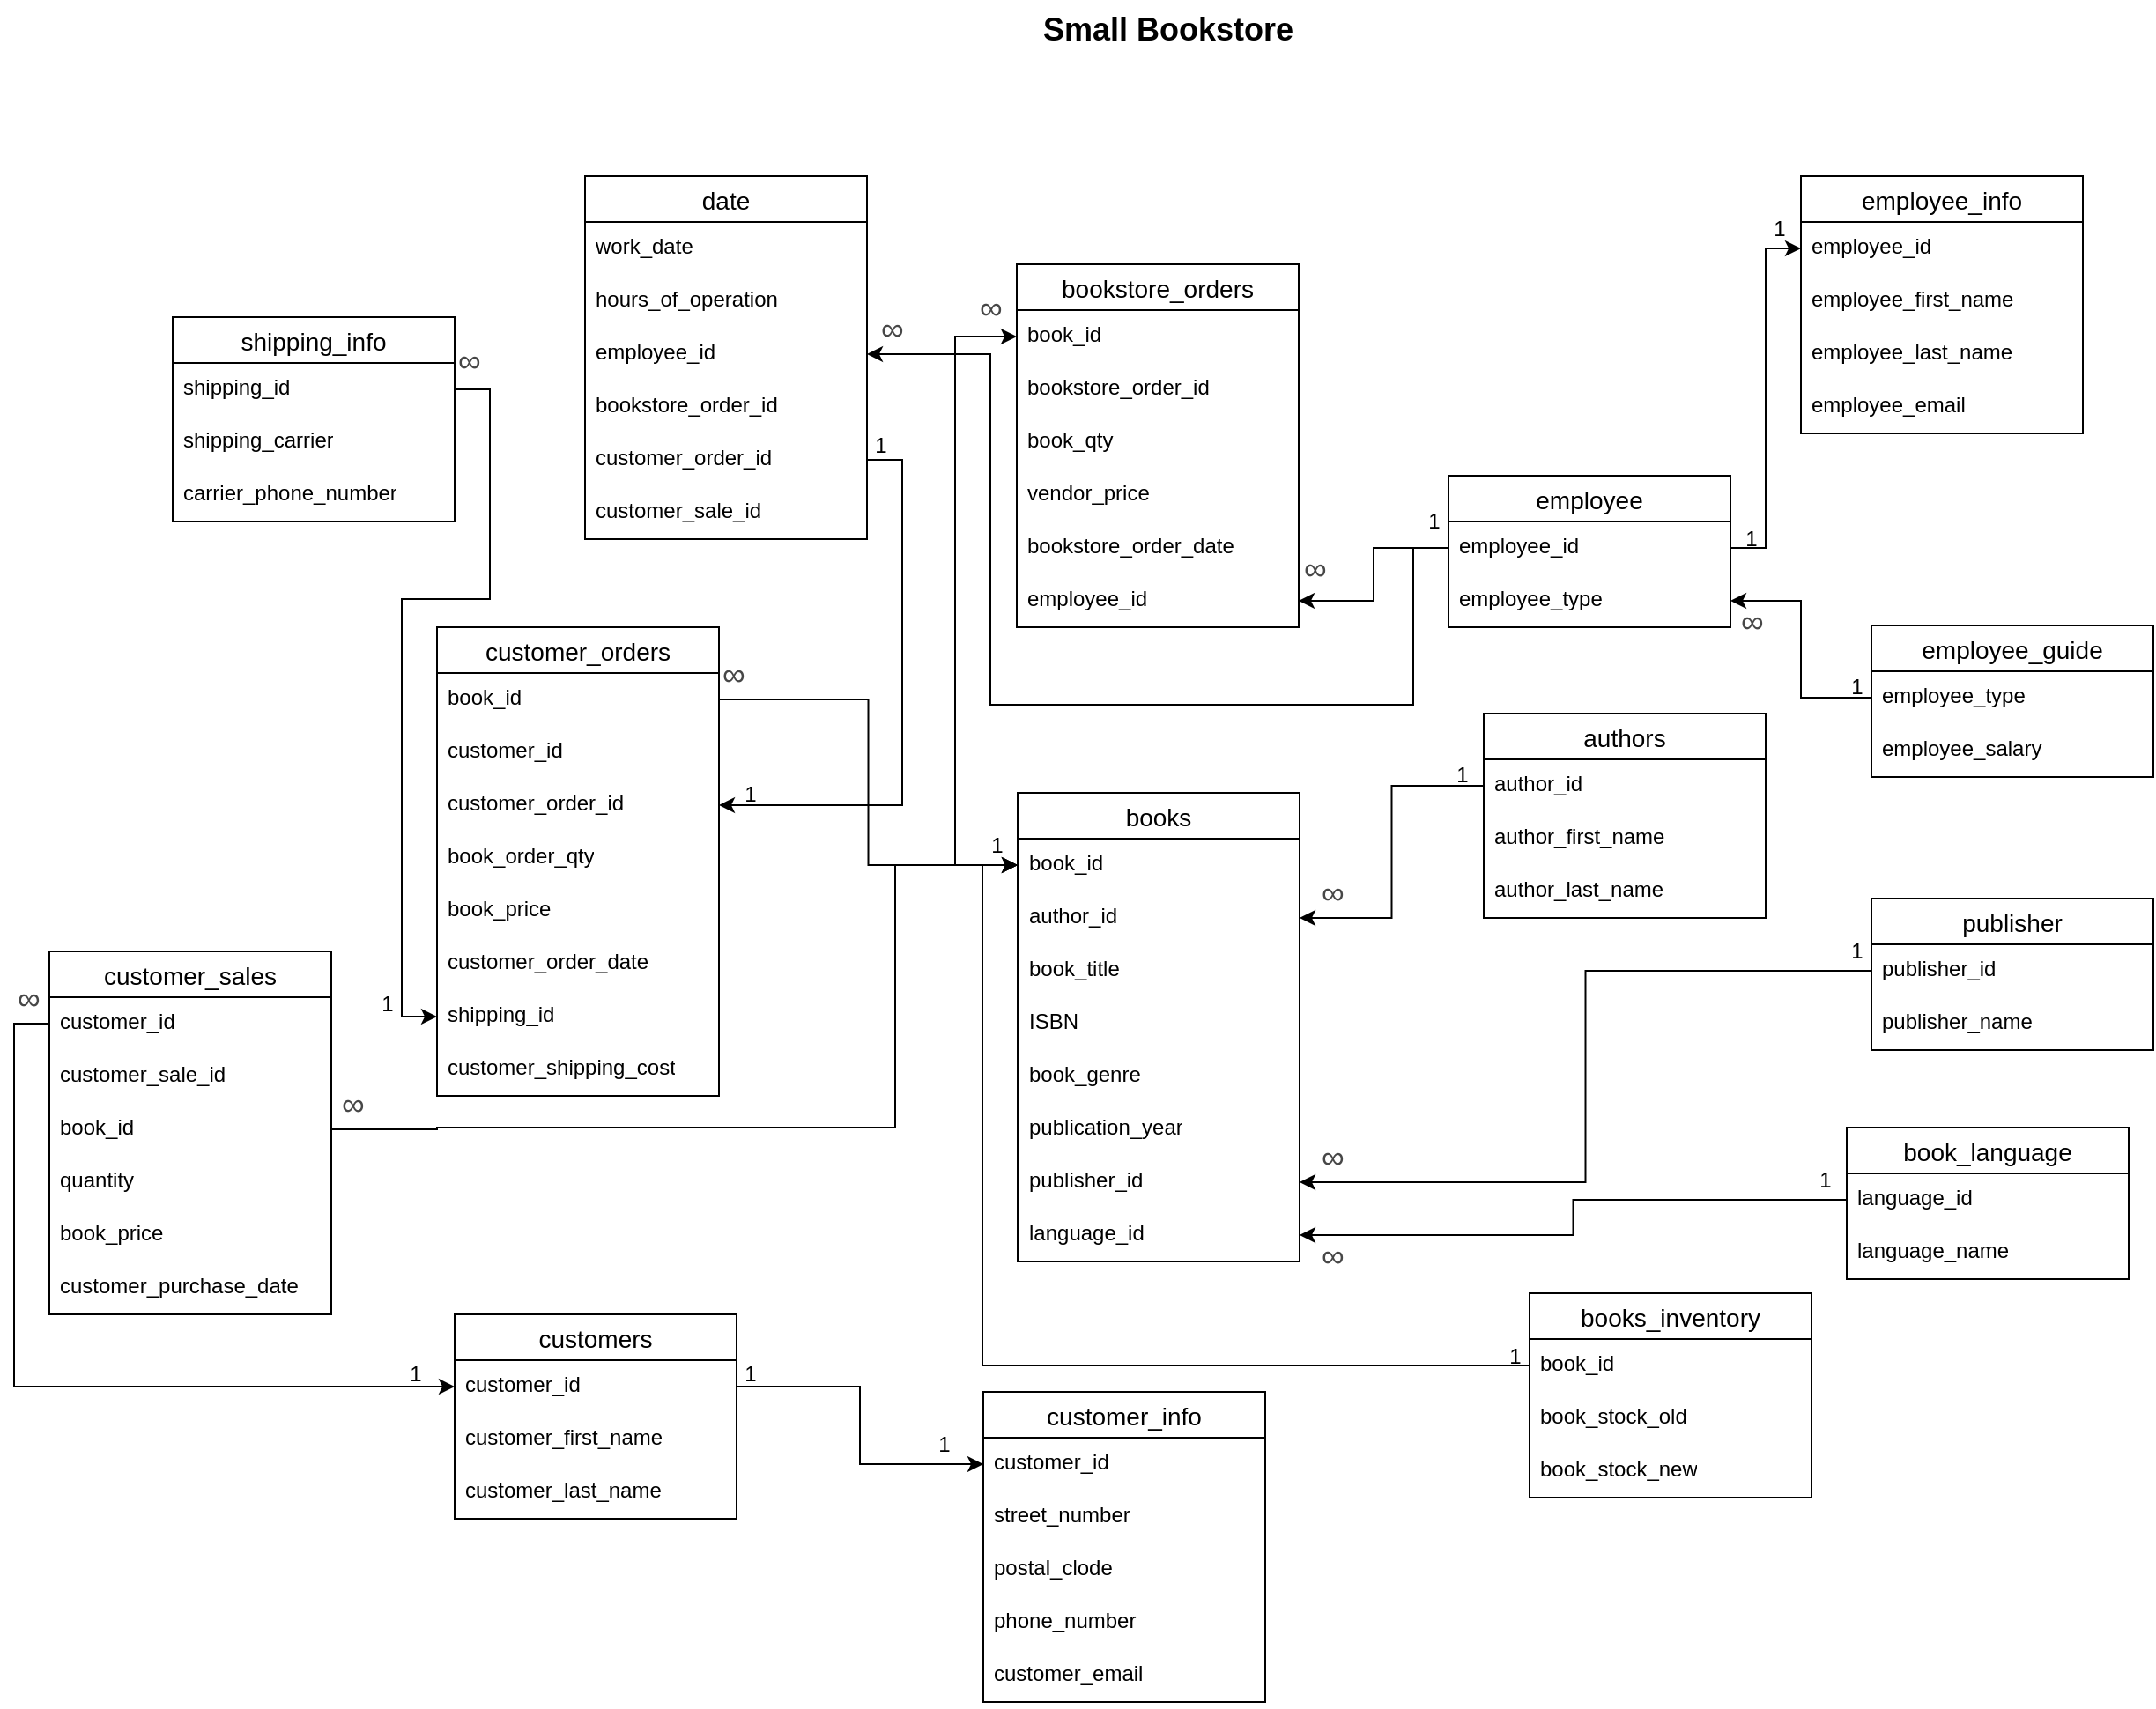 <mxfile version="26.0.10">
  <diagram name="Page-1" id="UBAtt4kWvf9YxvJCT0hl">
    <mxGraphModel dx="2079" dy="497" grid="1" gridSize="10" guides="1" tooltips="1" connect="1" arrows="1" fold="1" page="1" pageScale="1" pageWidth="850" pageHeight="1100" background="#FFFFFF" math="0" shadow="0">
      <root>
        <mxCell id="0" />
        <mxCell id="1" parent="0" />
        <mxCell id="pmau9kAJFuHnKx6MgsGy-5" value="employee" style="swimlane;fontStyle=0;childLayout=stackLayout;horizontal=1;startSize=26;horizontalStack=0;resizeParent=1;resizeParentMax=0;resizeLast=0;collapsible=1;marginBottom=0;align=center;fontSize=14;" parent="1" vertex="1">
          <mxGeometry x="594" y="280" width="160" height="86" as="geometry" />
        </mxCell>
        <mxCell id="pmau9kAJFuHnKx6MgsGy-6" value="employee_id" style="text;strokeColor=none;fillColor=none;spacingLeft=4;spacingRight=4;overflow=hidden;rotatable=0;points=[[0,0.5],[1,0.5]];portConstraint=eastwest;fontSize=12;whiteSpace=wrap;html=1;" parent="pmau9kAJFuHnKx6MgsGy-5" vertex="1">
          <mxGeometry y="26" width="160" height="30" as="geometry" />
        </mxCell>
        <mxCell id="pmau9kAJFuHnKx6MgsGy-34" value="employee_type" style="text;strokeColor=none;fillColor=none;spacingLeft=4;spacingRight=4;overflow=hidden;rotatable=0;points=[[0,0.5],[1,0.5]];portConstraint=eastwest;fontSize=12;whiteSpace=wrap;html=1;" parent="pmau9kAJFuHnKx6MgsGy-5" vertex="1">
          <mxGeometry y="56" width="160" height="30" as="geometry" />
        </mxCell>
        <mxCell id="pmau9kAJFuHnKx6MgsGy-9" value="&lt;font style=&quot;font-size: 18px;&quot;&gt;&lt;b style=&quot;&quot;&gt;Small Bookstore&lt;/b&gt;&lt;/font&gt;" style="text;strokeColor=none;fillColor=none;spacingLeft=4;spacingRight=4;overflow=hidden;rotatable=0;points=[[0,0.5],[1,0.5]];portConstraint=eastwest;fontSize=12;whiteSpace=wrap;html=1;" parent="1" vertex="1">
          <mxGeometry x="358" y="10" width="162" height="30" as="geometry" />
        </mxCell>
        <mxCell id="pmau9kAJFuHnKx6MgsGy-11" value="bookstore_orders" style="swimlane;fontStyle=0;childLayout=stackLayout;horizontal=1;startSize=26;horizontalStack=0;resizeParent=1;resizeParentMax=0;resizeLast=0;collapsible=1;marginBottom=0;align=center;fontSize=14;" parent="1" vertex="1">
          <mxGeometry x="349" y="160" width="160" height="206" as="geometry" />
        </mxCell>
        <mxCell id="pmau9kAJFuHnKx6MgsGy-12" value="book_id" style="text;strokeColor=none;fillColor=none;spacingLeft=4;spacingRight=4;overflow=hidden;rotatable=0;points=[[0,0.5],[1,0.5]];portConstraint=eastwest;fontSize=12;whiteSpace=wrap;html=1;" parent="pmau9kAJFuHnKx6MgsGy-11" vertex="1">
          <mxGeometry y="26" width="160" height="30" as="geometry" />
        </mxCell>
        <mxCell id="pmau9kAJFuHnKx6MgsGy-13" value="bookstore_order_id" style="text;strokeColor=none;fillColor=none;spacingLeft=4;spacingRight=4;overflow=hidden;rotatable=0;points=[[0,0.5],[1,0.5]];portConstraint=eastwest;fontSize=12;whiteSpace=wrap;html=1;" parent="pmau9kAJFuHnKx6MgsGy-11" vertex="1">
          <mxGeometry y="56" width="160" height="30" as="geometry" />
        </mxCell>
        <mxCell id="pmau9kAJFuHnKx6MgsGy-14" value="book_qty" style="text;strokeColor=none;fillColor=none;spacingLeft=4;spacingRight=4;overflow=hidden;rotatable=0;points=[[0,0.5],[1,0.5]];portConstraint=eastwest;fontSize=12;whiteSpace=wrap;html=1;" parent="pmau9kAJFuHnKx6MgsGy-11" vertex="1">
          <mxGeometry y="86" width="160" height="30" as="geometry" />
        </mxCell>
        <mxCell id="pmau9kAJFuHnKx6MgsGy-44" value="vendor_price" style="text;strokeColor=none;fillColor=none;spacingLeft=4;spacingRight=4;overflow=hidden;rotatable=0;points=[[0,0.5],[1,0.5]];portConstraint=eastwest;fontSize=12;whiteSpace=wrap;html=1;" parent="pmau9kAJFuHnKx6MgsGy-11" vertex="1">
          <mxGeometry y="116" width="160" height="30" as="geometry" />
        </mxCell>
        <mxCell id="pmau9kAJFuHnKx6MgsGy-57" value="bookstore_order_date" style="text;strokeColor=none;fillColor=none;spacingLeft=4;spacingRight=4;overflow=hidden;rotatable=0;points=[[0,0.5],[1,0.5]];portConstraint=eastwest;fontSize=12;whiteSpace=wrap;html=1;" parent="pmau9kAJFuHnKx6MgsGy-11" vertex="1">
          <mxGeometry y="146" width="160" height="30" as="geometry" />
        </mxCell>
        <mxCell id="pmau9kAJFuHnKx6MgsGy-100" value="employee_id" style="text;strokeColor=none;fillColor=none;spacingLeft=4;spacingRight=4;overflow=hidden;rotatable=0;points=[[0,0.5],[1,0.5]];portConstraint=eastwest;fontSize=12;whiteSpace=wrap;html=1;" parent="pmau9kAJFuHnKx6MgsGy-11" vertex="1">
          <mxGeometry y="176" width="160" height="30" as="geometry" />
        </mxCell>
        <mxCell id="pmau9kAJFuHnKx6MgsGy-15" value="customer_sales" style="swimlane;fontStyle=0;childLayout=stackLayout;horizontal=1;startSize=26;horizontalStack=0;resizeParent=1;resizeParentMax=0;resizeLast=0;collapsible=1;marginBottom=0;align=center;fontSize=14;" parent="1" vertex="1">
          <mxGeometry x="-200" y="550" width="160" height="206" as="geometry" />
        </mxCell>
        <mxCell id="pmau9kAJFuHnKx6MgsGy-16" value="customer_id" style="text;strokeColor=none;fillColor=none;spacingLeft=4;spacingRight=4;overflow=hidden;rotatable=0;points=[[0,0.5],[1,0.5]];portConstraint=eastwest;fontSize=12;whiteSpace=wrap;html=1;" parent="pmau9kAJFuHnKx6MgsGy-15" vertex="1">
          <mxGeometry y="26" width="160" height="30" as="geometry" />
        </mxCell>
        <mxCell id="pmau9kAJFuHnKx6MgsGy-143" value="customer_sale_id" style="text;strokeColor=none;fillColor=none;spacingLeft=4;spacingRight=4;overflow=hidden;rotatable=0;points=[[0,0.5],[1,0.5]];portConstraint=eastwest;fontSize=12;whiteSpace=wrap;html=1;" parent="pmau9kAJFuHnKx6MgsGy-15" vertex="1">
          <mxGeometry y="56" width="160" height="30" as="geometry" />
        </mxCell>
        <mxCell id="pmau9kAJFuHnKx6MgsGy-17" value="book_id" style="text;strokeColor=none;fillColor=none;spacingLeft=4;spacingRight=4;overflow=hidden;rotatable=0;points=[[0,0.5],[1,0.5]];portConstraint=eastwest;fontSize=12;whiteSpace=wrap;html=1;" parent="pmau9kAJFuHnKx6MgsGy-15" vertex="1">
          <mxGeometry y="86" width="160" height="30" as="geometry" />
        </mxCell>
        <mxCell id="pmau9kAJFuHnKx6MgsGy-18" value="quantity" style="text;strokeColor=none;fillColor=none;spacingLeft=4;spacingRight=4;overflow=hidden;rotatable=0;points=[[0,0.5],[1,0.5]];portConstraint=eastwest;fontSize=12;whiteSpace=wrap;html=1;" parent="pmau9kAJFuHnKx6MgsGy-15" vertex="1">
          <mxGeometry y="116" width="160" height="30" as="geometry" />
        </mxCell>
        <mxCell id="pmau9kAJFuHnKx6MgsGy-55" value="book_price" style="text;strokeColor=none;fillColor=none;spacingLeft=4;spacingRight=4;overflow=hidden;rotatable=0;points=[[0,0.5],[1,0.5]];portConstraint=eastwest;fontSize=12;whiteSpace=wrap;html=1;" parent="pmau9kAJFuHnKx6MgsGy-15" vertex="1">
          <mxGeometry y="146" width="160" height="30" as="geometry" />
        </mxCell>
        <mxCell id="pmau9kAJFuHnKx6MgsGy-56" value="customer_purchase_date" style="text;strokeColor=none;fillColor=none;spacingLeft=4;spacingRight=4;overflow=hidden;rotatable=0;points=[[0,0.5],[1,0.5]];portConstraint=eastwest;fontSize=12;whiteSpace=wrap;html=1;" parent="pmau9kAJFuHnKx6MgsGy-15" vertex="1">
          <mxGeometry y="176" width="160" height="30" as="geometry" />
        </mxCell>
        <mxCell id="pmau9kAJFuHnKx6MgsGy-19" value="books_inventory" style="swimlane;fontStyle=0;childLayout=stackLayout;horizontal=1;startSize=26;horizontalStack=0;resizeParent=1;resizeParentMax=0;resizeLast=0;collapsible=1;marginBottom=0;align=center;fontSize=14;" parent="1" vertex="1">
          <mxGeometry x="640" y="744" width="160" height="116" as="geometry" />
        </mxCell>
        <mxCell id="pmau9kAJFuHnKx6MgsGy-20" value="book_id" style="text;strokeColor=none;fillColor=none;spacingLeft=4;spacingRight=4;overflow=hidden;rotatable=0;points=[[0,0.5],[1,0.5]];portConstraint=eastwest;fontSize=12;whiteSpace=wrap;html=1;" parent="pmau9kAJFuHnKx6MgsGy-19" vertex="1">
          <mxGeometry y="26" width="160" height="30" as="geometry" />
        </mxCell>
        <mxCell id="pmau9kAJFuHnKx6MgsGy-42" value="book_stock_old" style="text;strokeColor=none;fillColor=none;spacingLeft=4;spacingRight=4;overflow=hidden;rotatable=0;points=[[0,0.5],[1,0.5]];portConstraint=eastwest;fontSize=12;whiteSpace=wrap;html=1;" parent="pmau9kAJFuHnKx6MgsGy-19" vertex="1">
          <mxGeometry y="56" width="160" height="30" as="geometry" />
        </mxCell>
        <mxCell id="pmau9kAJFuHnKx6MgsGy-68" value="book_stock_new" style="text;strokeColor=none;fillColor=none;spacingLeft=4;spacingRight=4;overflow=hidden;rotatable=0;points=[[0,0.5],[1,0.5]];portConstraint=eastwest;fontSize=12;whiteSpace=wrap;html=1;" parent="pmau9kAJFuHnKx6MgsGy-19" vertex="1">
          <mxGeometry y="86" width="160" height="30" as="geometry" />
        </mxCell>
        <mxCell id="pmau9kAJFuHnKx6MgsGy-23" value="customers" style="swimlane;fontStyle=0;childLayout=stackLayout;horizontal=1;startSize=26;horizontalStack=0;resizeParent=1;resizeParentMax=0;resizeLast=0;collapsible=1;marginBottom=0;align=center;fontSize=14;" parent="1" vertex="1">
          <mxGeometry x="30" y="756" width="160" height="116" as="geometry" />
        </mxCell>
        <mxCell id="pmau9kAJFuHnKx6MgsGy-24" value="customer_id" style="text;strokeColor=none;fillColor=none;spacingLeft=4;spacingRight=4;overflow=hidden;rotatable=0;points=[[0,0.5],[1,0.5]];portConstraint=eastwest;fontSize=12;whiteSpace=wrap;html=1;" parent="pmau9kAJFuHnKx6MgsGy-23" vertex="1">
          <mxGeometry y="26" width="160" height="30" as="geometry" />
        </mxCell>
        <mxCell id="pmau9kAJFuHnKx6MgsGy-25" value="customer_first_name" style="text;strokeColor=none;fillColor=none;spacingLeft=4;spacingRight=4;overflow=hidden;rotatable=0;points=[[0,0.5],[1,0.5]];portConstraint=eastwest;fontSize=12;whiteSpace=wrap;html=1;" parent="pmau9kAJFuHnKx6MgsGy-23" vertex="1">
          <mxGeometry y="56" width="160" height="30" as="geometry" />
        </mxCell>
        <mxCell id="pmau9kAJFuHnKx6MgsGy-26" value="customer_last_name" style="text;strokeColor=none;fillColor=none;spacingLeft=4;spacingRight=4;overflow=hidden;rotatable=0;points=[[0,0.5],[1,0.5]];portConstraint=eastwest;fontSize=12;whiteSpace=wrap;html=1;" parent="pmau9kAJFuHnKx6MgsGy-23" vertex="1">
          <mxGeometry y="86" width="160" height="30" as="geometry" />
        </mxCell>
        <mxCell id="pmau9kAJFuHnKx6MgsGy-27" value="date" style="swimlane;fontStyle=0;childLayout=stackLayout;horizontal=1;startSize=26;horizontalStack=0;resizeParent=1;resizeParentMax=0;resizeLast=0;collapsible=1;marginBottom=0;align=center;fontSize=14;" parent="1" vertex="1">
          <mxGeometry x="104" y="110" width="160" height="206" as="geometry" />
        </mxCell>
        <mxCell id="pmau9kAJFuHnKx6MgsGy-28" value="work_date" style="text;strokeColor=none;fillColor=none;spacingLeft=4;spacingRight=4;overflow=hidden;rotatable=0;points=[[0,0.5],[1,0.5]];portConstraint=eastwest;fontSize=12;whiteSpace=wrap;html=1;" parent="pmau9kAJFuHnKx6MgsGy-27" vertex="1">
          <mxGeometry y="26" width="160" height="30" as="geometry" />
        </mxCell>
        <mxCell id="pmau9kAJFuHnKx6MgsGy-29" value="hours_of_operation" style="text;strokeColor=none;fillColor=none;spacingLeft=4;spacingRight=4;overflow=hidden;rotatable=0;points=[[0,0.5],[1,0.5]];portConstraint=eastwest;fontSize=12;whiteSpace=wrap;html=1;" parent="pmau9kAJFuHnKx6MgsGy-27" vertex="1">
          <mxGeometry y="56" width="160" height="30" as="geometry" />
        </mxCell>
        <mxCell id="pmau9kAJFuHnKx6MgsGy-30" value="employee_id" style="text;strokeColor=none;fillColor=none;spacingLeft=4;spacingRight=4;overflow=hidden;rotatable=0;points=[[0,0.5],[1,0.5]];portConstraint=eastwest;fontSize=12;whiteSpace=wrap;html=1;" parent="pmau9kAJFuHnKx6MgsGy-27" vertex="1">
          <mxGeometry y="86" width="160" height="30" as="geometry" />
        </mxCell>
        <mxCell id="pmau9kAJFuHnKx6MgsGy-140" value="bookstore_order_id" style="text;strokeColor=none;fillColor=none;spacingLeft=4;spacingRight=4;overflow=hidden;rotatable=0;points=[[0,0.5],[1,0.5]];portConstraint=eastwest;fontSize=12;whiteSpace=wrap;html=1;" parent="pmau9kAJFuHnKx6MgsGy-27" vertex="1">
          <mxGeometry y="116" width="160" height="30" as="geometry" />
        </mxCell>
        <mxCell id="pmau9kAJFuHnKx6MgsGy-141" value="customer_order_id" style="text;strokeColor=none;fillColor=none;spacingLeft=4;spacingRight=4;overflow=hidden;rotatable=0;points=[[0,0.5],[1,0.5]];portConstraint=eastwest;fontSize=12;whiteSpace=wrap;html=1;" parent="pmau9kAJFuHnKx6MgsGy-27" vertex="1">
          <mxGeometry y="146" width="160" height="30" as="geometry" />
        </mxCell>
        <mxCell id="pmau9kAJFuHnKx6MgsGy-144" value="customer_sale_id" style="text;strokeColor=none;fillColor=none;spacingLeft=4;spacingRight=4;overflow=hidden;rotatable=0;points=[[0,0.5],[1,0.5]];portConstraint=eastwest;fontSize=12;whiteSpace=wrap;html=1;" parent="pmau9kAJFuHnKx6MgsGy-27" vertex="1">
          <mxGeometry y="176" width="160" height="30" as="geometry" />
        </mxCell>
        <mxCell id="pmau9kAJFuHnKx6MgsGy-45" value="customer_orders" style="swimlane;fontStyle=0;childLayout=stackLayout;horizontal=1;startSize=26;horizontalStack=0;resizeParent=1;resizeParentMax=0;resizeLast=0;collapsible=1;marginBottom=0;align=center;fontSize=14;" parent="1" vertex="1">
          <mxGeometry x="20" y="366" width="160" height="266" as="geometry" />
        </mxCell>
        <mxCell id="pmau9kAJFuHnKx6MgsGy-46" value="book_id" style="text;strokeColor=none;fillColor=none;spacingLeft=4;spacingRight=4;overflow=hidden;rotatable=0;points=[[0,0.5],[1,0.5]];portConstraint=eastwest;fontSize=12;whiteSpace=wrap;html=1;" parent="pmau9kAJFuHnKx6MgsGy-45" vertex="1">
          <mxGeometry y="26" width="160" height="30" as="geometry" />
        </mxCell>
        <mxCell id="pmau9kAJFuHnKx6MgsGy-132" value="customer&lt;span style=&quot;background-color: transparent; color: light-dark(rgb(0, 0, 0), rgb(255, 255, 255));&quot;&gt;_id&lt;/span&gt;" style="text;strokeColor=none;fillColor=none;spacingLeft=4;spacingRight=4;overflow=hidden;rotatable=0;points=[[0,0.5],[1,0.5]];portConstraint=eastwest;fontSize=12;whiteSpace=wrap;html=1;" parent="pmau9kAJFuHnKx6MgsGy-45" vertex="1">
          <mxGeometry y="56" width="160" height="30" as="geometry" />
        </mxCell>
        <mxCell id="pmau9kAJFuHnKx6MgsGy-47" value="customer_order_id" style="text;strokeColor=none;fillColor=none;spacingLeft=4;spacingRight=4;overflow=hidden;rotatable=0;points=[[0,0.5],[1,0.5]];portConstraint=eastwest;fontSize=12;whiteSpace=wrap;html=1;" parent="pmau9kAJFuHnKx6MgsGy-45" vertex="1">
          <mxGeometry y="86" width="160" height="30" as="geometry" />
        </mxCell>
        <mxCell id="pmau9kAJFuHnKx6MgsGy-48" value="book_order_qty" style="text;strokeColor=none;fillColor=none;spacingLeft=4;spacingRight=4;overflow=hidden;rotatable=0;points=[[0,0.5],[1,0.5]];portConstraint=eastwest;fontSize=12;whiteSpace=wrap;html=1;" parent="pmau9kAJFuHnKx6MgsGy-45" vertex="1">
          <mxGeometry y="116" width="160" height="30" as="geometry" />
        </mxCell>
        <mxCell id="pmau9kAJFuHnKx6MgsGy-49" value="book_price" style="text;strokeColor=none;fillColor=none;spacingLeft=4;spacingRight=4;overflow=hidden;rotatable=0;points=[[0,0.5],[1,0.5]];portConstraint=eastwest;fontSize=12;whiteSpace=wrap;html=1;" parent="pmau9kAJFuHnKx6MgsGy-45" vertex="1">
          <mxGeometry y="146" width="160" height="30" as="geometry" />
        </mxCell>
        <mxCell id="pmau9kAJFuHnKx6MgsGy-59" value="customer_order_date" style="text;strokeColor=none;fillColor=none;spacingLeft=4;spacingRight=4;overflow=hidden;rotatable=0;points=[[0,0.5],[1,0.5]];portConstraint=eastwest;fontSize=12;whiteSpace=wrap;html=1;" parent="pmau9kAJFuHnKx6MgsGy-45" vertex="1">
          <mxGeometry y="176" width="160" height="30" as="geometry" />
        </mxCell>
        <mxCell id="pmau9kAJFuHnKx6MgsGy-118" value="shipping_id" style="text;strokeColor=none;fillColor=none;spacingLeft=4;spacingRight=4;overflow=hidden;rotatable=0;points=[[0,0.5],[1,0.5]];portConstraint=eastwest;fontSize=12;whiteSpace=wrap;html=1;" parent="pmau9kAJFuHnKx6MgsGy-45" vertex="1">
          <mxGeometry y="206" width="160" height="30" as="geometry" />
        </mxCell>
        <mxCell id="pmau9kAJFuHnKx6MgsGy-126" value="customer_shipping_cost" style="text;strokeColor=none;fillColor=none;spacingLeft=4;spacingRight=4;overflow=hidden;rotatable=0;points=[[0,0.5],[1,0.5]];portConstraint=eastwest;fontSize=12;whiteSpace=wrap;html=1;" parent="pmau9kAJFuHnKx6MgsGy-45" vertex="1">
          <mxGeometry y="236" width="160" height="30" as="geometry" />
        </mxCell>
        <mxCell id="pmau9kAJFuHnKx6MgsGy-60" value="books" style="swimlane;fontStyle=0;childLayout=stackLayout;horizontal=1;startSize=26;horizontalStack=0;resizeParent=1;resizeParentMax=0;resizeLast=0;collapsible=1;marginBottom=0;align=center;fontSize=14;" parent="1" vertex="1">
          <mxGeometry x="349.5" y="460" width="160" height="266" as="geometry" />
        </mxCell>
        <mxCell id="pmau9kAJFuHnKx6MgsGy-61" value="book_id" style="text;strokeColor=none;fillColor=none;spacingLeft=4;spacingRight=4;overflow=hidden;rotatable=0;points=[[0,0.5],[1,0.5]];portConstraint=eastwest;fontSize=12;whiteSpace=wrap;html=1;" parent="pmau9kAJFuHnKx6MgsGy-60" vertex="1">
          <mxGeometry y="26" width="160" height="30" as="geometry" />
        </mxCell>
        <mxCell id="pmau9kAJFuHnKx6MgsGy-69" value="author_id" style="text;strokeColor=none;fillColor=none;spacingLeft=4;spacingRight=4;overflow=hidden;rotatable=0;points=[[0,0.5],[1,0.5]];portConstraint=eastwest;fontSize=12;whiteSpace=wrap;html=1;" parent="pmau9kAJFuHnKx6MgsGy-60" vertex="1">
          <mxGeometry y="56" width="160" height="30" as="geometry" />
        </mxCell>
        <mxCell id="pmau9kAJFuHnKx6MgsGy-62" value="book_title" style="text;strokeColor=none;fillColor=none;spacingLeft=4;spacingRight=4;overflow=hidden;rotatable=0;points=[[0,0.5],[1,0.5]];portConstraint=eastwest;fontSize=12;whiteSpace=wrap;html=1;" parent="pmau9kAJFuHnKx6MgsGy-60" vertex="1">
          <mxGeometry y="86" width="160" height="30" as="geometry" />
        </mxCell>
        <mxCell id="pmau9kAJFuHnKx6MgsGy-65" value="ISBN" style="text;strokeColor=none;fillColor=none;spacingLeft=4;spacingRight=4;overflow=hidden;rotatable=0;points=[[0,0.5],[1,0.5]];portConstraint=eastwest;fontSize=12;whiteSpace=wrap;html=1;" parent="pmau9kAJFuHnKx6MgsGy-60" vertex="1">
          <mxGeometry y="116" width="160" height="30" as="geometry" />
        </mxCell>
        <mxCell id="pmau9kAJFuHnKx6MgsGy-66" value="book_genre" style="text;strokeColor=none;fillColor=none;spacingLeft=4;spacingRight=4;overflow=hidden;rotatable=0;points=[[0,0.5],[1,0.5]];portConstraint=eastwest;fontSize=12;whiteSpace=wrap;html=1;" parent="pmau9kAJFuHnKx6MgsGy-60" vertex="1">
          <mxGeometry y="146" width="160" height="30" as="geometry" />
        </mxCell>
        <mxCell id="pmau9kAJFuHnKx6MgsGy-67" value="publication_year" style="text;strokeColor=none;fillColor=none;spacingLeft=4;spacingRight=4;overflow=hidden;rotatable=0;points=[[0,0.5],[1,0.5]];portConstraint=eastwest;fontSize=12;whiteSpace=wrap;html=1;" parent="pmau9kAJFuHnKx6MgsGy-60" vertex="1">
          <mxGeometry y="176" width="160" height="30" as="geometry" />
        </mxCell>
        <mxCell id="pmau9kAJFuHnKx6MgsGy-77" value="publisher_id" style="text;strokeColor=none;fillColor=none;spacingLeft=4;spacingRight=4;overflow=hidden;rotatable=0;points=[[0,0.5],[1,0.5]];portConstraint=eastwest;fontSize=12;whiteSpace=wrap;html=1;" parent="pmau9kAJFuHnKx6MgsGy-60" vertex="1">
          <mxGeometry y="206" width="160" height="30" as="geometry" />
        </mxCell>
        <mxCell id="pmau9kAJFuHnKx6MgsGy-87" value="language_id" style="text;strokeColor=none;fillColor=none;spacingLeft=4;spacingRight=4;overflow=hidden;rotatable=0;points=[[0,0.5],[1,0.5]];portConstraint=eastwest;fontSize=12;whiteSpace=wrap;html=1;" parent="pmau9kAJFuHnKx6MgsGy-60" vertex="1">
          <mxGeometry y="236" width="160" height="30" as="geometry" />
        </mxCell>
        <mxCell id="pmau9kAJFuHnKx6MgsGy-78" value="publisher" style="swimlane;fontStyle=0;childLayout=stackLayout;horizontal=1;startSize=26;horizontalStack=0;resizeParent=1;resizeParentMax=0;resizeLast=0;collapsible=1;marginBottom=0;align=center;fontSize=14;" parent="1" vertex="1">
          <mxGeometry x="834" y="520" width="160" height="86" as="geometry" />
        </mxCell>
        <mxCell id="pmau9kAJFuHnKx6MgsGy-79" value="publisher_id" style="text;strokeColor=none;fillColor=none;spacingLeft=4;spacingRight=4;overflow=hidden;rotatable=0;points=[[0,0.5],[1,0.5]];portConstraint=eastwest;fontSize=12;whiteSpace=wrap;html=1;" parent="pmau9kAJFuHnKx6MgsGy-78" vertex="1">
          <mxGeometry y="26" width="160" height="30" as="geometry" />
        </mxCell>
        <mxCell id="pmau9kAJFuHnKx6MgsGy-80" value="publisher_name" style="text;strokeColor=none;fillColor=none;spacingLeft=4;spacingRight=4;overflow=hidden;rotatable=0;points=[[0,0.5],[1,0.5]];portConstraint=eastwest;fontSize=12;whiteSpace=wrap;html=1;" parent="pmau9kAJFuHnKx6MgsGy-78" vertex="1">
          <mxGeometry y="56" width="160" height="30" as="geometry" />
        </mxCell>
        <mxCell id="pmau9kAJFuHnKx6MgsGy-82" value="authors" style="swimlane;fontStyle=0;childLayout=stackLayout;horizontal=1;startSize=26;horizontalStack=0;resizeParent=1;resizeParentMax=0;resizeLast=0;collapsible=1;marginBottom=0;align=center;fontSize=14;" parent="1" vertex="1">
          <mxGeometry x="614" y="415" width="160" height="116" as="geometry" />
        </mxCell>
        <mxCell id="pmau9kAJFuHnKx6MgsGy-84" value="author_id" style="text;strokeColor=none;fillColor=none;spacingLeft=4;spacingRight=4;overflow=hidden;rotatable=0;points=[[0,0.5],[1,0.5]];portConstraint=eastwest;fontSize=12;whiteSpace=wrap;html=1;" parent="pmau9kAJFuHnKx6MgsGy-82" vertex="1">
          <mxGeometry y="26" width="160" height="30" as="geometry" />
        </mxCell>
        <mxCell id="pmau9kAJFuHnKx6MgsGy-85" value="author_first_name" style="text;strokeColor=none;fillColor=none;spacingLeft=4;spacingRight=4;overflow=hidden;rotatable=0;points=[[0,0.5],[1,0.5]];portConstraint=eastwest;fontSize=12;whiteSpace=wrap;html=1;" parent="pmau9kAJFuHnKx6MgsGy-82" vertex="1">
          <mxGeometry y="56" width="160" height="30" as="geometry" />
        </mxCell>
        <mxCell id="pmau9kAJFuHnKx6MgsGy-86" value="author_last_name" style="text;strokeColor=none;fillColor=none;spacingLeft=4;spacingRight=4;overflow=hidden;rotatable=0;points=[[0,0.5],[1,0.5]];portConstraint=eastwest;fontSize=12;whiteSpace=wrap;html=1;" parent="pmau9kAJFuHnKx6MgsGy-82" vertex="1">
          <mxGeometry y="86" width="160" height="30" as="geometry" />
        </mxCell>
        <mxCell id="pmau9kAJFuHnKx6MgsGy-88" value="book_language" style="swimlane;fontStyle=0;childLayout=stackLayout;horizontal=1;startSize=26;horizontalStack=0;resizeParent=1;resizeParentMax=0;resizeLast=0;collapsible=1;marginBottom=0;align=center;fontSize=14;" parent="1" vertex="1">
          <mxGeometry x="820" y="650" width="160" height="86" as="geometry" />
        </mxCell>
        <mxCell id="pmau9kAJFuHnKx6MgsGy-89" value="language_id" style="text;strokeColor=none;fillColor=none;spacingLeft=4;spacingRight=4;overflow=hidden;rotatable=0;points=[[0,0.5],[1,0.5]];portConstraint=eastwest;fontSize=12;whiteSpace=wrap;html=1;" parent="pmau9kAJFuHnKx6MgsGy-88" vertex="1">
          <mxGeometry y="26" width="160" height="30" as="geometry" />
        </mxCell>
        <mxCell id="pmau9kAJFuHnKx6MgsGy-90" value="language_name" style="text;strokeColor=none;fillColor=none;spacingLeft=4;spacingRight=4;overflow=hidden;rotatable=0;points=[[0,0.5],[1,0.5]];portConstraint=eastwest;fontSize=12;whiteSpace=wrap;html=1;" parent="pmau9kAJFuHnKx6MgsGy-88" vertex="1">
          <mxGeometry y="56" width="160" height="30" as="geometry" />
        </mxCell>
        <mxCell id="pmau9kAJFuHnKx6MgsGy-92" value="employee_info" style="swimlane;fontStyle=0;childLayout=stackLayout;horizontal=1;startSize=26;horizontalStack=0;resizeParent=1;resizeParentMax=0;resizeLast=0;collapsible=1;marginBottom=0;align=center;fontSize=14;" parent="1" vertex="1">
          <mxGeometry x="794" y="110" width="160" height="146" as="geometry" />
        </mxCell>
        <mxCell id="pmau9kAJFuHnKx6MgsGy-93" value="employee_id" style="text;strokeColor=none;fillColor=none;spacingLeft=4;spacingRight=4;overflow=hidden;rotatable=0;points=[[0,0.5],[1,0.5]];portConstraint=eastwest;fontSize=12;whiteSpace=wrap;html=1;" parent="pmau9kAJFuHnKx6MgsGy-92" vertex="1">
          <mxGeometry y="26" width="160" height="30" as="geometry" />
        </mxCell>
        <mxCell id="pmau9kAJFuHnKx6MgsGy-94" value="employee_first_name" style="text;strokeColor=none;fillColor=none;spacingLeft=4;spacingRight=4;overflow=hidden;rotatable=0;points=[[0,0.5],[1,0.5]];portConstraint=eastwest;fontSize=12;whiteSpace=wrap;html=1;" parent="pmau9kAJFuHnKx6MgsGy-92" vertex="1">
          <mxGeometry y="56" width="160" height="30" as="geometry" />
        </mxCell>
        <mxCell id="pmau9kAJFuHnKx6MgsGy-95" value="employee_last_name" style="text;strokeColor=none;fillColor=none;spacingLeft=4;spacingRight=4;overflow=hidden;rotatable=0;points=[[0,0.5],[1,0.5]];portConstraint=eastwest;fontSize=12;whiteSpace=wrap;html=1;" parent="pmau9kAJFuHnKx6MgsGy-92" vertex="1">
          <mxGeometry y="86" width="160" height="30" as="geometry" />
        </mxCell>
        <mxCell id="pmau9kAJFuHnKx6MgsGy-96" value="employee_email" style="text;strokeColor=none;fillColor=none;spacingLeft=4;spacingRight=4;overflow=hidden;rotatable=0;points=[[0,0.5],[1,0.5]];portConstraint=eastwest;fontSize=12;whiteSpace=wrap;html=1;" parent="pmau9kAJFuHnKx6MgsGy-92" vertex="1">
          <mxGeometry y="116" width="160" height="30" as="geometry" />
        </mxCell>
        <mxCell id="pmau9kAJFuHnKx6MgsGy-101" style="edgeStyle=orthogonalEdgeStyle;rounded=0;orthogonalLoop=1;jettySize=auto;html=1;exitX=0;exitY=0.5;exitDx=0;exitDy=0;entryX=1;entryY=0.5;entryDx=0;entryDy=0;" parent="1" source="pmau9kAJFuHnKx6MgsGy-6" target="pmau9kAJFuHnKx6MgsGy-100" edge="1">
          <mxGeometry relative="1" as="geometry" />
        </mxCell>
        <mxCell id="pmau9kAJFuHnKx6MgsGy-102" style="edgeStyle=orthogonalEdgeStyle;rounded=0;orthogonalLoop=1;jettySize=auto;html=1;exitX=0;exitY=0.5;exitDx=0;exitDy=0;entryX=0;entryY=0.5;entryDx=0;entryDy=0;" parent="1" source="pmau9kAJFuHnKx6MgsGy-61" target="pmau9kAJFuHnKx6MgsGy-12" edge="1">
          <mxGeometry relative="1" as="geometry">
            <Array as="points">
              <mxPoint x="314" y="501" />
              <mxPoint x="314" y="201" />
            </Array>
          </mxGeometry>
        </mxCell>
        <mxCell id="pmau9kAJFuHnKx6MgsGy-103" style="edgeStyle=orthogonalEdgeStyle;rounded=0;orthogonalLoop=1;jettySize=auto;html=1;exitX=0;exitY=0.5;exitDx=0;exitDy=0;entryX=1;entryY=0.5;entryDx=0;entryDy=0;" parent="1" source="pmau9kAJFuHnKx6MgsGy-84" target="pmau9kAJFuHnKx6MgsGy-69" edge="1">
          <mxGeometry relative="1" as="geometry" />
        </mxCell>
        <mxCell id="pmau9kAJFuHnKx6MgsGy-104" style="edgeStyle=orthogonalEdgeStyle;rounded=0;orthogonalLoop=1;jettySize=auto;html=1;exitX=0;exitY=0.5;exitDx=0;exitDy=0;entryX=1;entryY=0.5;entryDx=0;entryDy=0;" parent="1" source="pmau9kAJFuHnKx6MgsGy-79" target="pmau9kAJFuHnKx6MgsGy-77" edge="1">
          <mxGeometry relative="1" as="geometry" />
        </mxCell>
        <mxCell id="pmau9kAJFuHnKx6MgsGy-105" style="edgeStyle=orthogonalEdgeStyle;rounded=0;orthogonalLoop=1;jettySize=auto;html=1;exitX=0;exitY=0.5;exitDx=0;exitDy=0;entryX=1;entryY=0.5;entryDx=0;entryDy=0;" parent="1" source="pmau9kAJFuHnKx6MgsGy-89" target="pmau9kAJFuHnKx6MgsGy-87" edge="1">
          <mxGeometry relative="1" as="geometry" />
        </mxCell>
        <mxCell id="pmau9kAJFuHnKx6MgsGy-106" style="edgeStyle=orthogonalEdgeStyle;rounded=0;orthogonalLoop=1;jettySize=auto;html=1;exitX=0;exitY=0.5;exitDx=0;exitDy=0;entryX=0;entryY=0.5;entryDx=0;entryDy=0;" parent="1" source="pmau9kAJFuHnKx6MgsGy-20" target="pmau9kAJFuHnKx6MgsGy-61" edge="1">
          <mxGeometry relative="1" as="geometry" />
        </mxCell>
        <mxCell id="pmau9kAJFuHnKx6MgsGy-107" style="edgeStyle=orthogonalEdgeStyle;rounded=0;orthogonalLoop=1;jettySize=auto;html=1;exitX=1;exitY=0.5;exitDx=0;exitDy=0;entryX=0;entryY=0.5;entryDx=0;entryDy=0;" parent="1" source="pmau9kAJFuHnKx6MgsGy-17" target="pmau9kAJFuHnKx6MgsGy-61" edge="1">
          <mxGeometry relative="1" as="geometry">
            <Array as="points">
              <mxPoint x="20" y="651" />
              <mxPoint x="280" y="650" />
              <mxPoint x="280" y="501" />
            </Array>
          </mxGeometry>
        </mxCell>
        <mxCell id="pmau9kAJFuHnKx6MgsGy-108" style="edgeStyle=orthogonalEdgeStyle;rounded=0;orthogonalLoop=1;jettySize=auto;html=1;exitX=0;exitY=0.5;exitDx=0;exitDy=0;entryX=0;entryY=0.5;entryDx=0;entryDy=0;" parent="1" source="pmau9kAJFuHnKx6MgsGy-16" target="pmau9kAJFuHnKx6MgsGy-24" edge="1">
          <mxGeometry relative="1" as="geometry" />
        </mxCell>
        <mxCell id="pmau9kAJFuHnKx6MgsGy-109" value="customer_info" style="swimlane;fontStyle=0;childLayout=stackLayout;horizontal=1;startSize=26;horizontalStack=0;resizeParent=1;resizeParentMax=0;resizeLast=0;collapsible=1;marginBottom=0;align=center;fontSize=14;" parent="1" vertex="1">
          <mxGeometry x="330" y="800" width="160" height="176" as="geometry" />
        </mxCell>
        <mxCell id="pmau9kAJFuHnKx6MgsGy-110" value="customer_id" style="text;strokeColor=none;fillColor=none;spacingLeft=4;spacingRight=4;overflow=hidden;rotatable=0;points=[[0,0.5],[1,0.5]];portConstraint=eastwest;fontSize=12;whiteSpace=wrap;html=1;" parent="pmau9kAJFuHnKx6MgsGy-109" vertex="1">
          <mxGeometry y="26" width="160" height="30" as="geometry" />
        </mxCell>
        <mxCell id="pmau9kAJFuHnKx6MgsGy-113" value="street_number" style="text;strokeColor=none;fillColor=none;spacingLeft=4;spacingRight=4;overflow=hidden;rotatable=0;points=[[0,0.5],[1,0.5]];portConstraint=eastwest;fontSize=12;whiteSpace=wrap;html=1;" parent="pmau9kAJFuHnKx6MgsGy-109" vertex="1">
          <mxGeometry y="56" width="160" height="30" as="geometry" />
        </mxCell>
        <mxCell id="pmau9kAJFuHnKx6MgsGy-114" value="postal_clode" style="text;strokeColor=none;fillColor=none;spacingLeft=4;spacingRight=4;overflow=hidden;rotatable=0;points=[[0,0.5],[1,0.5]];portConstraint=eastwest;fontSize=12;whiteSpace=wrap;html=1;" parent="pmau9kAJFuHnKx6MgsGy-109" vertex="1">
          <mxGeometry y="86" width="160" height="30" as="geometry" />
        </mxCell>
        <mxCell id="pmau9kAJFuHnKx6MgsGy-115" value="phone_number" style="text;strokeColor=none;fillColor=none;spacingLeft=4;spacingRight=4;overflow=hidden;rotatable=0;points=[[0,0.5],[1,0.5]];portConstraint=eastwest;fontSize=12;whiteSpace=wrap;html=1;" parent="pmau9kAJFuHnKx6MgsGy-109" vertex="1">
          <mxGeometry y="116" width="160" height="30" as="geometry" />
        </mxCell>
        <mxCell id="pmau9kAJFuHnKx6MgsGy-116" value="customer_email" style="text;strokeColor=none;fillColor=none;spacingLeft=4;spacingRight=4;overflow=hidden;rotatable=0;points=[[0,0.5],[1,0.5]];portConstraint=eastwest;fontSize=12;whiteSpace=wrap;html=1;" parent="pmau9kAJFuHnKx6MgsGy-109" vertex="1">
          <mxGeometry y="146" width="160" height="30" as="geometry" />
        </mxCell>
        <mxCell id="pmau9kAJFuHnKx6MgsGy-119" value="shipping_info" style="swimlane;fontStyle=0;childLayout=stackLayout;horizontal=1;startSize=26;horizontalStack=0;resizeParent=1;resizeParentMax=0;resizeLast=0;collapsible=1;marginBottom=0;align=center;fontSize=14;" parent="1" vertex="1">
          <mxGeometry x="-130" y="190" width="160" height="116" as="geometry" />
        </mxCell>
        <mxCell id="pmau9kAJFuHnKx6MgsGy-120" value="shipping_id" style="text;strokeColor=none;fillColor=none;spacingLeft=4;spacingRight=4;overflow=hidden;rotatable=0;points=[[0,0.5],[1,0.5]];portConstraint=eastwest;fontSize=12;whiteSpace=wrap;html=1;" parent="pmau9kAJFuHnKx6MgsGy-119" vertex="1">
          <mxGeometry y="26" width="160" height="30" as="geometry" />
        </mxCell>
        <mxCell id="pmau9kAJFuHnKx6MgsGy-121" value="shipping_carrier" style="text;strokeColor=none;fillColor=none;spacingLeft=4;spacingRight=4;overflow=hidden;rotatable=0;points=[[0,0.5],[1,0.5]];portConstraint=eastwest;fontSize=12;whiteSpace=wrap;html=1;" parent="pmau9kAJFuHnKx6MgsGy-119" vertex="1">
          <mxGeometry y="56" width="160" height="30" as="geometry" />
        </mxCell>
        <mxCell id="pmau9kAJFuHnKx6MgsGy-128" value="carrier_phone_number" style="text;strokeColor=none;fillColor=none;spacingLeft=4;spacingRight=4;overflow=hidden;rotatable=0;points=[[0,0.5],[1,0.5]];portConstraint=eastwest;fontSize=12;whiteSpace=wrap;html=1;" parent="pmau9kAJFuHnKx6MgsGy-119" vertex="1">
          <mxGeometry y="86" width="160" height="30" as="geometry" />
        </mxCell>
        <mxCell id="pmau9kAJFuHnKx6MgsGy-127" style="edgeStyle=orthogonalEdgeStyle;rounded=0;orthogonalLoop=1;jettySize=auto;html=1;exitX=1;exitY=0.5;exitDx=0;exitDy=0;entryX=0;entryY=0.5;entryDx=0;entryDy=0;" parent="1" source="pmau9kAJFuHnKx6MgsGy-120" target="pmau9kAJFuHnKx6MgsGy-118" edge="1">
          <mxGeometry relative="1" as="geometry">
            <Array as="points">
              <mxPoint x="50" y="231" />
              <mxPoint x="50" y="350" />
              <mxPoint y="350" />
              <mxPoint y="587" />
            </Array>
          </mxGeometry>
        </mxCell>
        <mxCell id="pmau9kAJFuHnKx6MgsGy-131" style="edgeStyle=orthogonalEdgeStyle;rounded=0;orthogonalLoop=1;jettySize=auto;html=1;exitX=1;exitY=0.5;exitDx=0;exitDy=0;entryX=0;entryY=0.5;entryDx=0;entryDy=0;" parent="1" source="pmau9kAJFuHnKx6MgsGy-46" target="pmau9kAJFuHnKx6MgsGy-61" edge="1">
          <mxGeometry relative="1" as="geometry" />
        </mxCell>
        <mxCell id="pmau9kAJFuHnKx6MgsGy-134" value="employee_guide" style="swimlane;fontStyle=0;childLayout=stackLayout;horizontal=1;startSize=26;horizontalStack=0;resizeParent=1;resizeParentMax=0;resizeLast=0;collapsible=1;marginBottom=0;align=center;fontSize=14;" parent="1" vertex="1">
          <mxGeometry x="834" y="365" width="160" height="86" as="geometry" />
        </mxCell>
        <mxCell id="pmau9kAJFuHnKx6MgsGy-135" value="employee_type" style="text;strokeColor=none;fillColor=none;spacingLeft=4;spacingRight=4;overflow=hidden;rotatable=0;points=[[0,0.5],[1,0.5]];portConstraint=eastwest;fontSize=12;whiteSpace=wrap;html=1;" parent="pmau9kAJFuHnKx6MgsGy-134" vertex="1">
          <mxGeometry y="26" width="160" height="30" as="geometry" />
        </mxCell>
        <mxCell id="pmau9kAJFuHnKx6MgsGy-136" value="employee_salary" style="text;strokeColor=none;fillColor=none;spacingLeft=4;spacingRight=4;overflow=hidden;rotatable=0;points=[[0,0.5],[1,0.5]];portConstraint=eastwest;fontSize=12;whiteSpace=wrap;html=1;" parent="pmau9kAJFuHnKx6MgsGy-134" vertex="1">
          <mxGeometry y="56" width="160" height="30" as="geometry" />
        </mxCell>
        <mxCell id="pmau9kAJFuHnKx6MgsGy-139" style="edgeStyle=orthogonalEdgeStyle;rounded=0;orthogonalLoop=1;jettySize=auto;html=1;exitX=0;exitY=0.5;exitDx=0;exitDy=0;entryX=1;entryY=0.5;entryDx=0;entryDy=0;" parent="1" source="pmau9kAJFuHnKx6MgsGy-135" target="pmau9kAJFuHnKx6MgsGy-34" edge="1">
          <mxGeometry relative="1" as="geometry" />
        </mxCell>
        <mxCell id="pmau9kAJFuHnKx6MgsGy-145" style="edgeStyle=orthogonalEdgeStyle;rounded=0;orthogonalLoop=1;jettySize=auto;html=1;exitX=0;exitY=0.5;exitDx=0;exitDy=0;entryX=1;entryY=0.5;entryDx=0;entryDy=0;" parent="1" source="pmau9kAJFuHnKx6MgsGy-6" target="pmau9kAJFuHnKx6MgsGy-30" edge="1">
          <mxGeometry relative="1" as="geometry">
            <Array as="points">
              <mxPoint x="574" y="321" />
              <mxPoint x="574" y="410" />
              <mxPoint x="334" y="410" />
              <mxPoint x="334" y="211" />
            </Array>
          </mxGeometry>
        </mxCell>
        <mxCell id="pmau9kAJFuHnKx6MgsGy-148" style="edgeStyle=orthogonalEdgeStyle;rounded=0;orthogonalLoop=1;jettySize=auto;html=1;exitX=1;exitY=0.5;exitDx=0;exitDy=0;entryX=1;entryY=0.5;entryDx=0;entryDy=0;" parent="1" source="pmau9kAJFuHnKx6MgsGy-141" target="pmau9kAJFuHnKx6MgsGy-47" edge="1">
          <mxGeometry relative="1" as="geometry" />
        </mxCell>
        <mxCell id="oC3MfKNel-a08hUhzoNV-1" style="edgeStyle=orthogonalEdgeStyle;rounded=0;orthogonalLoop=1;jettySize=auto;html=1;exitX=1;exitY=0.5;exitDx=0;exitDy=0;entryX=0;entryY=0.5;entryDx=0;entryDy=0;" edge="1" parent="1" source="pmau9kAJFuHnKx6MgsGy-6" target="pmau9kAJFuHnKx6MgsGy-93">
          <mxGeometry relative="1" as="geometry" />
        </mxCell>
        <mxCell id="oC3MfKNel-a08hUhzoNV-2" value="1" style="text;strokeColor=none;align=center;fillColor=none;html=1;verticalAlign=middle;whiteSpace=wrap;rounded=0;" vertex="1" parent="1">
          <mxGeometry x="774" y="130" width="16" height="20" as="geometry" />
        </mxCell>
        <mxCell id="oC3MfKNel-a08hUhzoNV-3" value="1" style="text;strokeColor=none;align=center;fillColor=none;html=1;verticalAlign=middle;whiteSpace=wrap;rounded=0;" vertex="1" parent="1">
          <mxGeometry x="758" y="306" width="16" height="20" as="geometry" />
        </mxCell>
        <mxCell id="oC3MfKNel-a08hUhzoNV-4" value="1" style="text;strokeColor=none;align=center;fillColor=none;html=1;verticalAlign=middle;whiteSpace=wrap;rounded=0;" vertex="1" parent="1">
          <mxGeometry x="818" y="390" width="16" height="20" as="geometry" />
        </mxCell>
        <mxCell id="oC3MfKNel-a08hUhzoNV-5" value="1" style="text;strokeColor=none;align=center;fillColor=none;html=1;verticalAlign=middle;whiteSpace=wrap;rounded=0;" vertex="1" parent="1">
          <mxGeometry x="818" y="540" width="16" height="20" as="geometry" />
        </mxCell>
        <mxCell id="oC3MfKNel-a08hUhzoNV-6" value="1" style="text;strokeColor=none;align=center;fillColor=none;html=1;verticalAlign=middle;whiteSpace=wrap;rounded=0;" vertex="1" parent="1">
          <mxGeometry x="800" y="670" width="16" height="20" as="geometry" />
        </mxCell>
        <mxCell id="oC3MfKNel-a08hUhzoNV-7" value="1" style="text;strokeColor=none;align=center;fillColor=none;html=1;verticalAlign=middle;whiteSpace=wrap;rounded=0;" vertex="1" parent="1">
          <mxGeometry x="624" y="770" width="16" height="20" as="geometry" />
        </mxCell>
        <mxCell id="oC3MfKNel-a08hUhzoNV-11" style="edgeStyle=orthogonalEdgeStyle;rounded=0;orthogonalLoop=1;jettySize=auto;html=1;exitX=1;exitY=0.5;exitDx=0;exitDy=0;entryX=0;entryY=0.5;entryDx=0;entryDy=0;" edge="1" parent="1" source="pmau9kAJFuHnKx6MgsGy-24" target="pmau9kAJFuHnKx6MgsGy-110">
          <mxGeometry relative="1" as="geometry" />
        </mxCell>
        <mxCell id="oC3MfKNel-a08hUhzoNV-12" value="1" style="text;strokeColor=none;align=center;fillColor=none;html=1;verticalAlign=middle;whiteSpace=wrap;rounded=0;" vertex="1" parent="1">
          <mxGeometry x="300" y="820" width="16" height="20" as="geometry" />
        </mxCell>
        <mxCell id="oC3MfKNel-a08hUhzoNV-13" value="1" style="text;strokeColor=none;align=center;fillColor=none;html=1;verticalAlign=middle;whiteSpace=wrap;rounded=0;" vertex="1" parent="1">
          <mxGeometry x="190" y="780" width="16" height="20" as="geometry" />
        </mxCell>
        <mxCell id="oC3MfKNel-a08hUhzoNV-14" value="1" style="text;strokeColor=none;align=center;fillColor=none;html=1;verticalAlign=middle;whiteSpace=wrap;rounded=0;" vertex="1" parent="1">
          <mxGeometry y="780" width="16" height="20" as="geometry" />
        </mxCell>
        <mxCell id="oC3MfKNel-a08hUhzoNV-15" value="1" style="text;strokeColor=none;align=center;fillColor=none;html=1;verticalAlign=middle;whiteSpace=wrap;rounded=0;" vertex="1" parent="1">
          <mxGeometry x="-16" y="570" width="16" height="20" as="geometry" />
        </mxCell>
        <mxCell id="oC3MfKNel-a08hUhzoNV-16" value="1" style="text;strokeColor=none;align=center;fillColor=none;html=1;verticalAlign=middle;whiteSpace=wrap;rounded=0;" vertex="1" parent="1">
          <mxGeometry x="190" y="451" width="16" height="20" as="geometry" />
        </mxCell>
        <mxCell id="oC3MfKNel-a08hUhzoNV-21" value="1" style="text;strokeColor=none;align=center;fillColor=none;html=1;verticalAlign=middle;whiteSpace=wrap;rounded=0;" vertex="1" parent="1">
          <mxGeometry x="330" y="480" width="16" height="20" as="geometry" />
        </mxCell>
        <mxCell id="oC3MfKNel-a08hUhzoNV-22" value="1" style="text;strokeColor=none;align=center;fillColor=none;html=1;verticalAlign=middle;whiteSpace=wrap;rounded=0;" vertex="1" parent="1">
          <mxGeometry x="594" y="440" width="16" height="20" as="geometry" />
        </mxCell>
        <mxCell id="oC3MfKNel-a08hUhzoNV-23" value="1" style="text;strokeColor=none;align=center;fillColor=none;html=1;verticalAlign=middle;whiteSpace=wrap;rounded=0;" vertex="1" parent="1">
          <mxGeometry x="578" y="296" width="16" height="20" as="geometry" />
        </mxCell>
        <mxCell id="oC3MfKNel-a08hUhzoNV-24" value="1" style="text;strokeColor=none;align=center;fillColor=none;html=1;verticalAlign=middle;whiteSpace=wrap;rounded=0;" vertex="1" parent="1">
          <mxGeometry x="264" y="253" width="16" height="20" as="geometry" />
        </mxCell>
        <mxCell id="oC3MfKNel-a08hUhzoNV-25" value="&lt;span style=&quot;color: rgb(71, 71, 71); font-family: Arial, sans-serif; font-style: normal; font-variant-ligatures: normal; font-variant-caps: normal; font-weight: 400; letter-spacing: normal; orphans: 2; text-align: left; text-indent: 0px; text-transform: none; widows: 2; word-spacing: 0px; -webkit-text-stroke-width: 0px; white-space: normal; background-color: rgb(255, 255, 255); text-decoration-thickness: initial; text-decoration-style: initial; text-decoration-color: initial; float: none; display: inline !important;&quot;&gt;&lt;font style=&quot;font-size: 18px;&quot;&gt;∞&lt;/font&gt;&lt;/span&gt;" style="text;whiteSpace=wrap;html=1;" vertex="1" parent="1">
          <mxGeometry x="509.5" y="316" width="20" height="30" as="geometry" />
        </mxCell>
        <mxCell id="oC3MfKNel-a08hUhzoNV-26" value="&lt;span style=&quot;color: rgb(71, 71, 71); font-family: Arial, sans-serif; font-style: normal; font-variant-ligatures: normal; font-variant-caps: normal; font-weight: 400; letter-spacing: normal; orphans: 2; text-align: left; text-indent: 0px; text-transform: none; widows: 2; word-spacing: 0px; -webkit-text-stroke-width: 0px; white-space: normal; background-color: rgb(255, 255, 255); text-decoration-thickness: initial; text-decoration-style: initial; text-decoration-color: initial; float: none; display: inline !important;&quot;&gt;&lt;font style=&quot;font-size: 18px;&quot;&gt;∞&lt;/font&gt;&lt;/span&gt;" style="text;whiteSpace=wrap;html=1;" vertex="1" parent="1">
          <mxGeometry x="270" y="180" width="20" height="30" as="geometry" />
        </mxCell>
        <mxCell id="oC3MfKNel-a08hUhzoNV-27" value="&lt;span style=&quot;color: rgb(71, 71, 71); font-family: Arial, sans-serif; font-style: normal; font-variant-ligatures: normal; font-variant-caps: normal; font-weight: 400; letter-spacing: normal; orphans: 2; text-align: left; text-indent: 0px; text-transform: none; widows: 2; word-spacing: 0px; -webkit-text-stroke-width: 0px; white-space: normal; background-color: rgb(255, 255, 255); text-decoration-thickness: initial; text-decoration-style: initial; text-decoration-color: initial; float: none; display: inline !important;&quot;&gt;&lt;font style=&quot;font-size: 18px;&quot;&gt;∞&lt;/font&gt;&lt;/span&gt;" style="text;whiteSpace=wrap;html=1;" vertex="1" parent="1">
          <mxGeometry x="326" y="168" width="20" height="30" as="geometry" />
        </mxCell>
        <mxCell id="oC3MfKNel-a08hUhzoNV-28" value="&lt;span style=&quot;color: rgb(71, 71, 71); font-family: Arial, sans-serif; font-style: normal; font-variant-ligatures: normal; font-variant-caps: normal; font-weight: 400; letter-spacing: normal; orphans: 2; text-align: left; text-indent: 0px; text-transform: none; widows: 2; word-spacing: 0px; -webkit-text-stroke-width: 0px; white-space: normal; background-color: rgb(255, 255, 255); text-decoration-thickness: initial; text-decoration-style: initial; text-decoration-color: initial; float: none; display: inline !important;&quot;&gt;&lt;font style=&quot;font-size: 18px;&quot;&gt;∞&lt;/font&gt;&lt;/span&gt;" style="text;whiteSpace=wrap;html=1;" vertex="1" parent="1">
          <mxGeometry x="758" y="346" width="20" height="30" as="geometry" />
        </mxCell>
        <mxCell id="oC3MfKNel-a08hUhzoNV-29" value="&lt;span style=&quot;color: rgb(71, 71, 71); font-family: Arial, sans-serif; font-style: normal; font-variant-ligatures: normal; font-variant-caps: normal; font-weight: 400; letter-spacing: normal; orphans: 2; text-align: left; text-indent: 0px; text-transform: none; widows: 2; word-spacing: 0px; -webkit-text-stroke-width: 0px; white-space: normal; background-color: rgb(255, 255, 255); text-decoration-thickness: initial; text-decoration-style: initial; text-decoration-color: initial; float: none; display: inline !important;&quot;&gt;&lt;font style=&quot;font-size: 18px;&quot;&gt;∞&lt;/font&gt;&lt;/span&gt;" style="text;whiteSpace=wrap;html=1;" vertex="1" parent="1">
          <mxGeometry x="520" y="500" width="20" height="30" as="geometry" />
        </mxCell>
        <mxCell id="oC3MfKNel-a08hUhzoNV-30" value="&lt;span style=&quot;color: rgb(71, 71, 71); font-family: Arial, sans-serif; font-style: normal; font-variant-ligatures: normal; font-variant-caps: normal; font-weight: 400; letter-spacing: normal; orphans: 2; text-align: left; text-indent: 0px; text-transform: none; widows: 2; word-spacing: 0px; -webkit-text-stroke-width: 0px; white-space: normal; background-color: rgb(255, 255, 255); text-decoration-thickness: initial; text-decoration-style: initial; text-decoration-color: initial; float: none; display: inline !important;&quot;&gt;&lt;font style=&quot;font-size: 18px;&quot;&gt;∞&lt;/font&gt;&lt;/span&gt;" style="text;whiteSpace=wrap;html=1;" vertex="1" parent="1">
          <mxGeometry x="520" y="650" width="20" height="30" as="geometry" />
        </mxCell>
        <mxCell id="oC3MfKNel-a08hUhzoNV-31" value="&lt;span style=&quot;color: rgb(71, 71, 71); font-family: Arial, sans-serif; font-style: normal; font-variant-ligatures: normal; font-variant-caps: normal; font-weight: 400; letter-spacing: normal; orphans: 2; text-align: left; text-indent: 0px; text-transform: none; widows: 2; word-spacing: 0px; -webkit-text-stroke-width: 0px; white-space: normal; background-color: rgb(255, 255, 255); text-decoration-thickness: initial; text-decoration-style: initial; text-decoration-color: initial; float: none; display: inline !important;&quot;&gt;&lt;font style=&quot;font-size: 18px;&quot;&gt;∞&lt;/font&gt;&lt;/span&gt;" style="text;whiteSpace=wrap;html=1;" vertex="1" parent="1">
          <mxGeometry x="520" y="706" width="20" height="30" as="geometry" />
        </mxCell>
        <mxCell id="oC3MfKNel-a08hUhzoNV-32" value="&lt;span style=&quot;color: rgb(71, 71, 71); font-family: Arial, sans-serif; font-style: normal; font-variant-ligatures: normal; font-variant-caps: normal; font-weight: 400; letter-spacing: normal; orphans: 2; text-align: left; text-indent: 0px; text-transform: none; widows: 2; word-spacing: 0px; -webkit-text-stroke-width: 0px; white-space: normal; background-color: rgb(255, 255, 255); text-decoration-thickness: initial; text-decoration-style: initial; text-decoration-color: initial; float: none; display: inline !important;&quot;&gt;&lt;font style=&quot;font-size: 18px;&quot;&gt;∞&lt;/font&gt;&lt;/span&gt;" style="text;whiteSpace=wrap;html=1;" vertex="1" parent="1">
          <mxGeometry x="-36" y="620" width="20" height="30" as="geometry" />
        </mxCell>
        <mxCell id="oC3MfKNel-a08hUhzoNV-33" value="&lt;span style=&quot;color: rgb(71, 71, 71); font-family: Arial, sans-serif; font-style: normal; font-variant-ligatures: normal; font-variant-caps: normal; font-weight: 400; letter-spacing: normal; orphans: 2; text-align: left; text-indent: 0px; text-transform: none; widows: 2; word-spacing: 0px; -webkit-text-stroke-width: 0px; white-space: normal; background-color: rgb(255, 255, 255); text-decoration-thickness: initial; text-decoration-style: initial; text-decoration-color: initial; float: none; display: inline !important;&quot;&gt;&lt;font style=&quot;font-size: 18px;&quot;&gt;∞&lt;/font&gt;&lt;/span&gt;" style="text;whiteSpace=wrap;html=1;" vertex="1" parent="1">
          <mxGeometry x="-220" y="560" width="20" height="30" as="geometry" />
        </mxCell>
        <mxCell id="oC3MfKNel-a08hUhzoNV-34" value="&lt;span style=&quot;color: rgb(71, 71, 71); font-family: Arial, sans-serif; font-style: normal; font-variant-ligatures: normal; font-variant-caps: normal; font-weight: 400; letter-spacing: normal; orphans: 2; text-align: left; text-indent: 0px; text-transform: none; widows: 2; word-spacing: 0px; -webkit-text-stroke-width: 0px; white-space: normal; background-color: rgb(255, 255, 255); text-decoration-thickness: initial; text-decoration-style: initial; text-decoration-color: initial; float: none; display: inline !important;&quot;&gt;&lt;font style=&quot;font-size: 18px;&quot;&gt;∞&lt;/font&gt;&lt;/span&gt;" style="text;whiteSpace=wrap;html=1;" vertex="1" parent="1">
          <mxGeometry x="180" y="376" width="20" height="30" as="geometry" />
        </mxCell>
        <mxCell id="oC3MfKNel-a08hUhzoNV-35" value="&lt;span style=&quot;color: rgb(71, 71, 71); font-family: Arial, sans-serif; font-style: normal; font-variant-ligatures: normal; font-variant-caps: normal; font-weight: 400; letter-spacing: normal; orphans: 2; text-align: left; text-indent: 0px; text-transform: none; widows: 2; word-spacing: 0px; -webkit-text-stroke-width: 0px; white-space: normal; background-color: rgb(255, 255, 255); text-decoration-thickness: initial; text-decoration-style: initial; text-decoration-color: initial; float: none; display: inline !important;&quot;&gt;&lt;font style=&quot;font-size: 18px;&quot;&gt;∞&lt;/font&gt;&lt;/span&gt;" style="text;whiteSpace=wrap;html=1;" vertex="1" parent="1">
          <mxGeometry x="30" y="198" width="20" height="30" as="geometry" />
        </mxCell>
      </root>
    </mxGraphModel>
  </diagram>
</mxfile>
